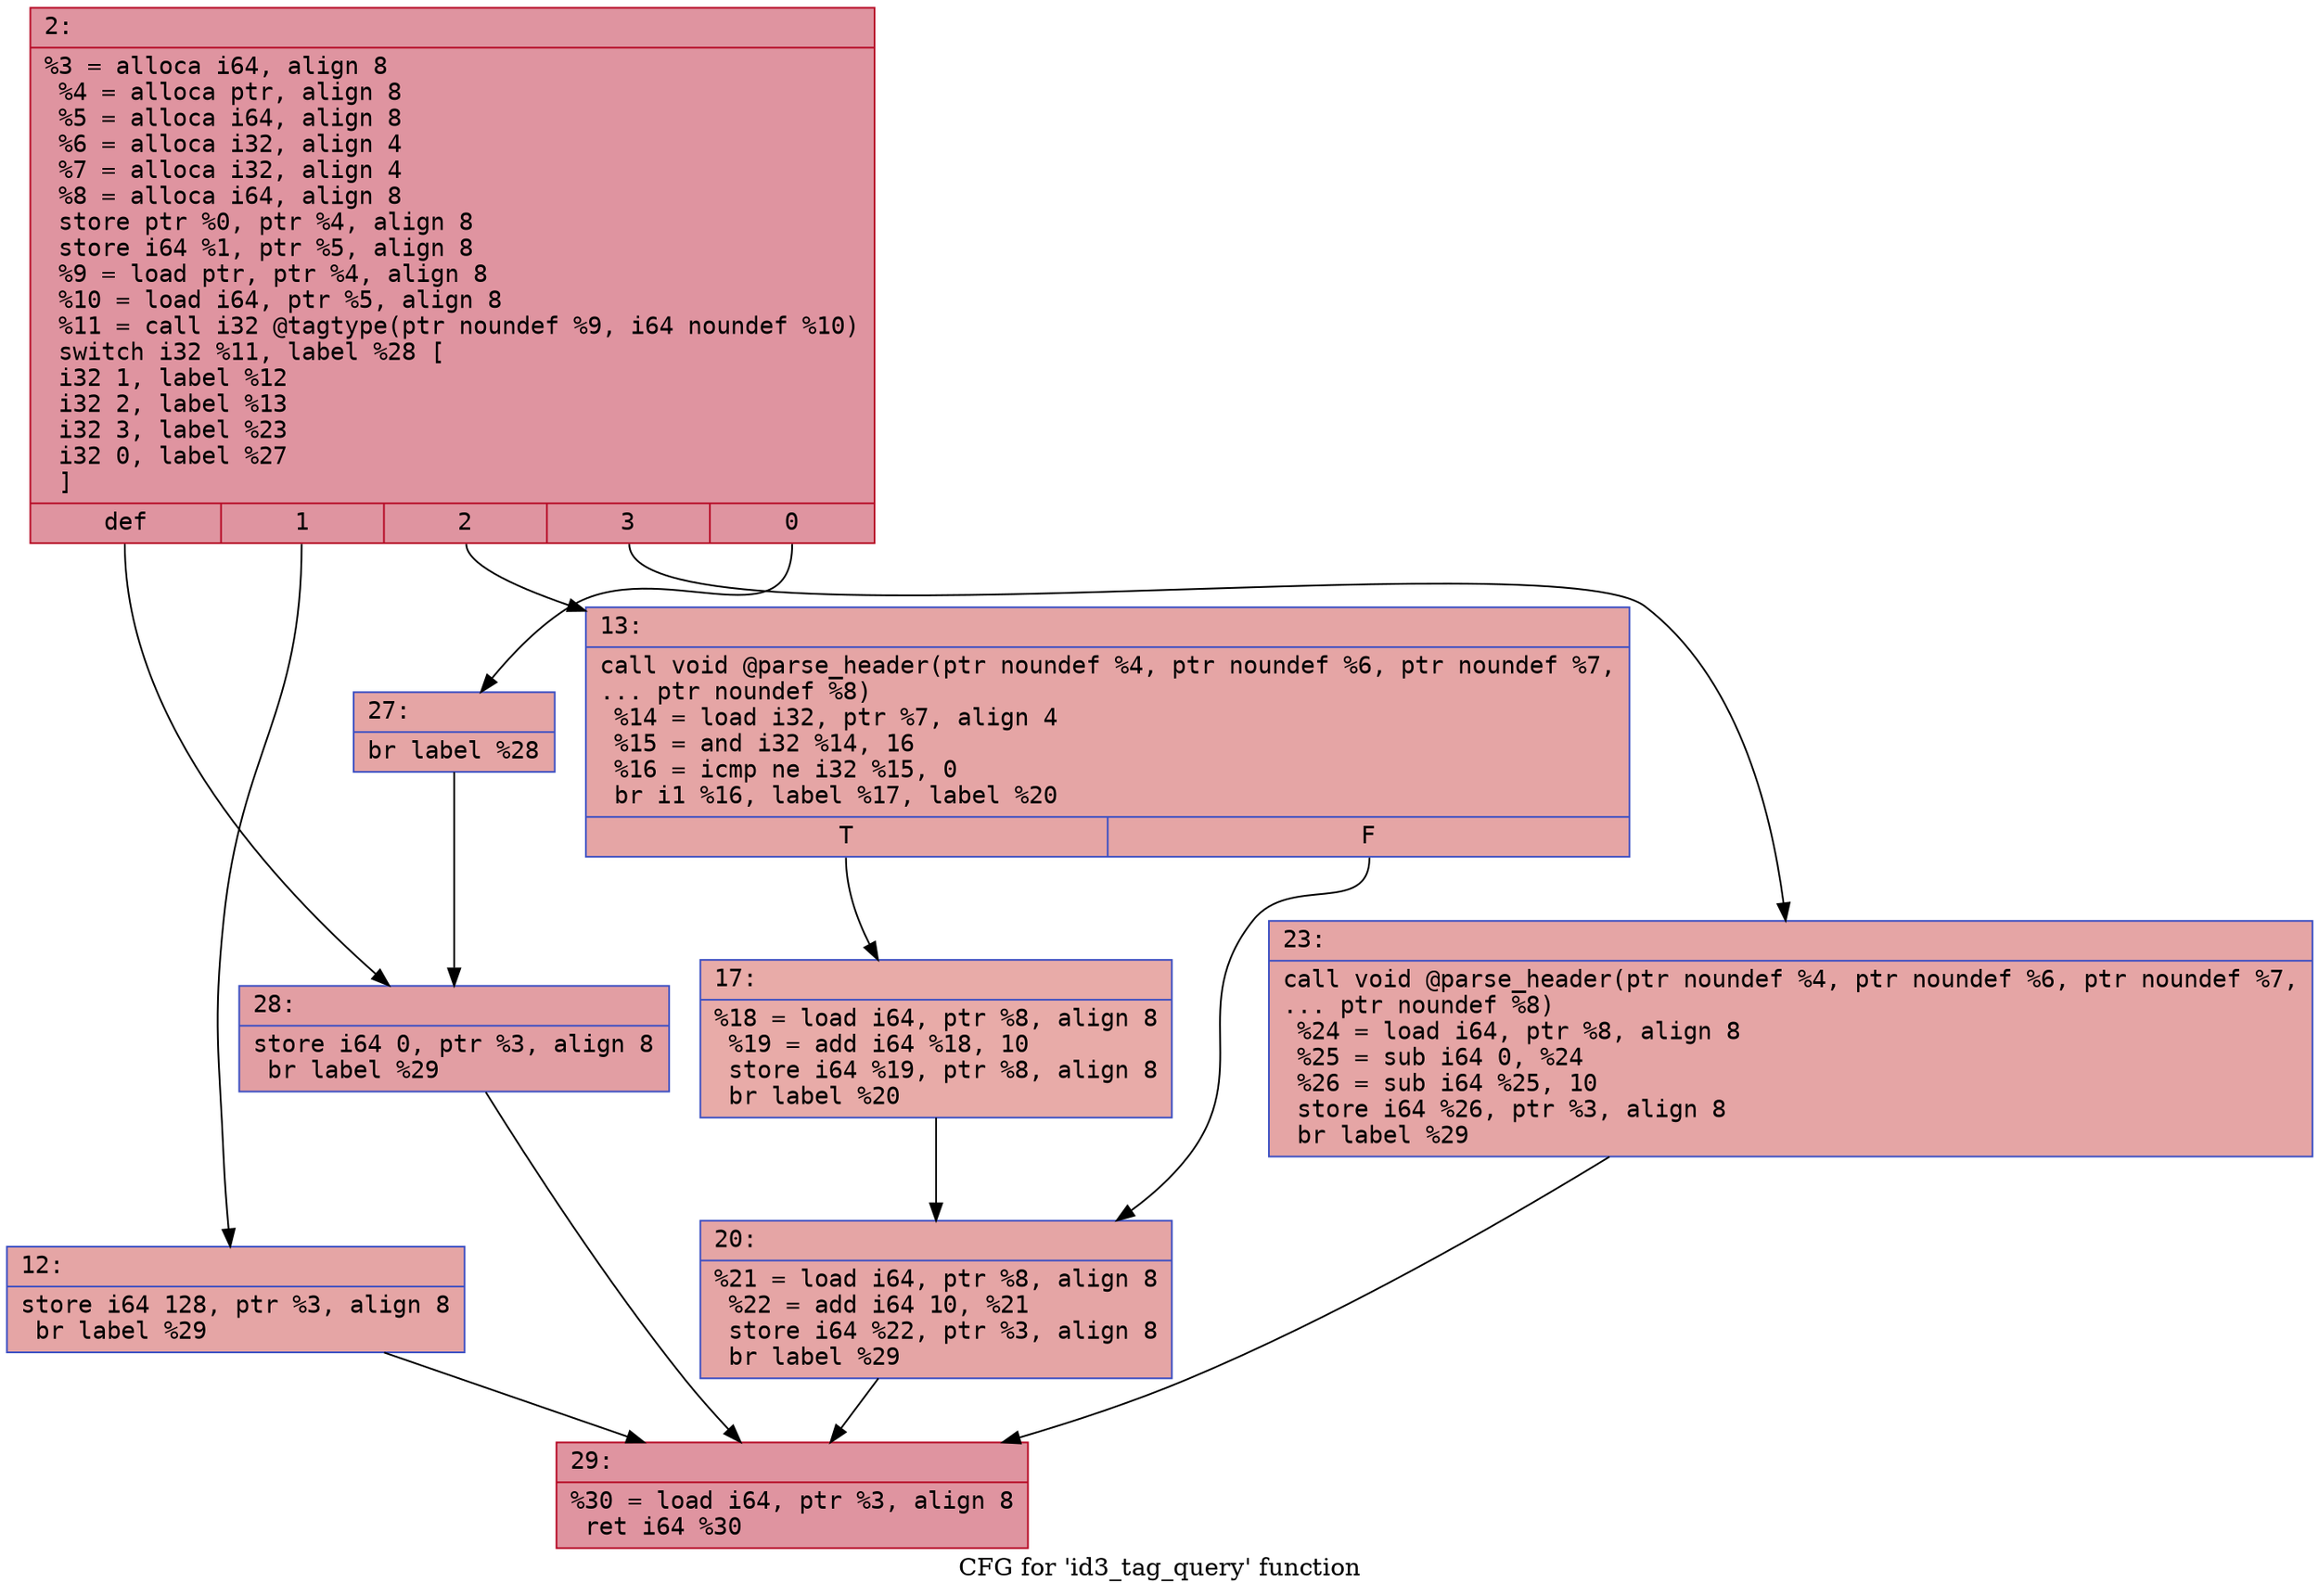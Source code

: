 digraph "CFG for 'id3_tag_query' function" {
	label="CFG for 'id3_tag_query' function";

	Node0x600001493a20 [shape=record,color="#b70d28ff", style=filled, fillcolor="#b70d2870" fontname="Courier",label="{2:\l|  %3 = alloca i64, align 8\l  %4 = alloca ptr, align 8\l  %5 = alloca i64, align 8\l  %6 = alloca i32, align 4\l  %7 = alloca i32, align 4\l  %8 = alloca i64, align 8\l  store ptr %0, ptr %4, align 8\l  store i64 %1, ptr %5, align 8\l  %9 = load ptr, ptr %4, align 8\l  %10 = load i64, ptr %5, align 8\l  %11 = call i32 @tagtype(ptr noundef %9, i64 noundef %10)\l  switch i32 %11, label %28 [\l    i32 1, label %12\l    i32 2, label %13\l    i32 3, label %23\l    i32 0, label %27\l  ]\l|{<s0>def|<s1>1|<s2>2|<s3>3|<s4>0}}"];
	Node0x600001493a20:s0 -> Node0x600001493c50[tooltip="2 -> 28\nProbability 20.00%" ];
	Node0x600001493a20:s1 -> Node0x600001493a70[tooltip="2 -> 12\nProbability 20.00%" ];
	Node0x600001493a20:s2 -> Node0x600001493ac0[tooltip="2 -> 13\nProbability 20.00%" ];
	Node0x600001493a20:s3 -> Node0x600001493bb0[tooltip="2 -> 23\nProbability 20.00%" ];
	Node0x600001493a20:s4 -> Node0x600001493c00[tooltip="2 -> 27\nProbability 20.00%" ];
	Node0x600001493a70 [shape=record,color="#3d50c3ff", style=filled, fillcolor="#c5333470" fontname="Courier",label="{12:\l|  store i64 128, ptr %3, align 8\l  br label %29\l}"];
	Node0x600001493a70 -> Node0x600001493ca0[tooltip="12 -> 29\nProbability 100.00%" ];
	Node0x600001493ac0 [shape=record,color="#3d50c3ff", style=filled, fillcolor="#c5333470" fontname="Courier",label="{13:\l|  call void @parse_header(ptr noundef %4, ptr noundef %6, ptr noundef %7,\l... ptr noundef %8)\l  %14 = load i32, ptr %7, align 4\l  %15 = and i32 %14, 16\l  %16 = icmp ne i32 %15, 0\l  br i1 %16, label %17, label %20\l|{<s0>T|<s1>F}}"];
	Node0x600001493ac0:s0 -> Node0x600001493b10[tooltip="13 -> 17\nProbability 50.00%" ];
	Node0x600001493ac0:s1 -> Node0x600001493b60[tooltip="13 -> 20\nProbability 50.00%" ];
	Node0x600001493b10 [shape=record,color="#3d50c3ff", style=filled, fillcolor="#cc403a70" fontname="Courier",label="{17:\l|  %18 = load i64, ptr %8, align 8\l  %19 = add i64 %18, 10\l  store i64 %19, ptr %8, align 8\l  br label %20\l}"];
	Node0x600001493b10 -> Node0x600001493b60[tooltip="17 -> 20\nProbability 100.00%" ];
	Node0x600001493b60 [shape=record,color="#3d50c3ff", style=filled, fillcolor="#c5333470" fontname="Courier",label="{20:\l|  %21 = load i64, ptr %8, align 8\l  %22 = add i64 10, %21\l  store i64 %22, ptr %3, align 8\l  br label %29\l}"];
	Node0x600001493b60 -> Node0x600001493ca0[tooltip="20 -> 29\nProbability 100.00%" ];
	Node0x600001493bb0 [shape=record,color="#3d50c3ff", style=filled, fillcolor="#c5333470" fontname="Courier",label="{23:\l|  call void @parse_header(ptr noundef %4, ptr noundef %6, ptr noundef %7,\l... ptr noundef %8)\l  %24 = load i64, ptr %8, align 8\l  %25 = sub i64 0, %24\l  %26 = sub i64 %25, 10\l  store i64 %26, ptr %3, align 8\l  br label %29\l}"];
	Node0x600001493bb0 -> Node0x600001493ca0[tooltip="23 -> 29\nProbability 100.00%" ];
	Node0x600001493c00 [shape=record,color="#3d50c3ff", style=filled, fillcolor="#c5333470" fontname="Courier",label="{27:\l|  br label %28\l}"];
	Node0x600001493c00 -> Node0x600001493c50[tooltip="27 -> 28\nProbability 100.00%" ];
	Node0x600001493c50 [shape=record,color="#3d50c3ff", style=filled, fillcolor="#be242e70" fontname="Courier",label="{28:\l|  store i64 0, ptr %3, align 8\l  br label %29\l}"];
	Node0x600001493c50 -> Node0x600001493ca0[tooltip="28 -> 29\nProbability 100.00%" ];
	Node0x600001493ca0 [shape=record,color="#b70d28ff", style=filled, fillcolor="#b70d2870" fontname="Courier",label="{29:\l|  %30 = load i64, ptr %3, align 8\l  ret i64 %30\l}"];
}

